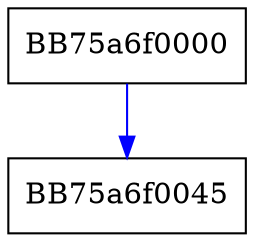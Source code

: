 digraph CreateInstance {
  node [shape="box"];
  graph [splines=ortho];
  BB75a6f0000 -> BB75a6f0045 [color="blue"];
}